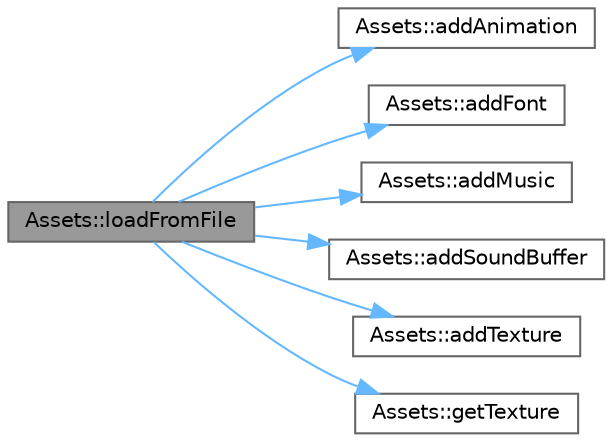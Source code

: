 digraph "Assets::loadFromFile"
{
 // LATEX_PDF_SIZE
  bgcolor="transparent";
  edge [fontname=Helvetica,fontsize=10,labelfontname=Helvetica,labelfontsize=10];
  node [fontname=Helvetica,fontsize=10,shape=box,height=0.2,width=0.4];
  rankdir="LR";
  Node1 [id="Node000001",label="Assets::loadFromFile",height=0.2,width=0.4,color="gray40", fillcolor="grey60", style="filled", fontcolor="black",tooltip=" "];
  Node1 -> Node2 [id="edge7_Node000001_Node000002",color="steelblue1",style="solid",tooltip=" "];
  Node2 [id="Node000002",label="Assets::addAnimation",height=0.2,width=0.4,color="grey40", fillcolor="white", style="filled",URL="$class_assets.html#a84caed537de59ad01d5d7061b9b2aa06",tooltip=" "];
  Node1 -> Node3 [id="edge8_Node000001_Node000003",color="steelblue1",style="solid",tooltip=" "];
  Node3 [id="Node000003",label="Assets::addFont",height=0.2,width=0.4,color="grey40", fillcolor="white", style="filled",URL="$class_assets.html#a3378e3ae3e66e6395b05869df9dd5262",tooltip=" "];
  Node1 -> Node4 [id="edge9_Node000001_Node000004",color="steelblue1",style="solid",tooltip=" "];
  Node4 [id="Node000004",label="Assets::addMusic",height=0.2,width=0.4,color="grey40", fillcolor="white", style="filled",URL="$class_assets.html#a314c5e6b15285a50cc1debe298887f92",tooltip=" "];
  Node1 -> Node5 [id="edge10_Node000001_Node000005",color="steelblue1",style="solid",tooltip=" "];
  Node5 [id="Node000005",label="Assets::addSoundBuffer",height=0.2,width=0.4,color="grey40", fillcolor="white", style="filled",URL="$class_assets.html#a11cd15f30f4d1c68cc17e254eba69a16",tooltip=" "];
  Node1 -> Node6 [id="edge11_Node000001_Node000006",color="steelblue1",style="solid",tooltip=" "];
  Node6 [id="Node000006",label="Assets::addTexture",height=0.2,width=0.4,color="grey40", fillcolor="white", style="filled",URL="$class_assets.html#ab02c9f34cbb12ec541e2fc94b828df14",tooltip=" "];
  Node1 -> Node7 [id="edge12_Node000001_Node000007",color="steelblue1",style="solid",tooltip=" "];
  Node7 [id="Node000007",label="Assets::getTexture",height=0.2,width=0.4,color="grey40", fillcolor="white", style="filled",URL="$class_assets.html#a181004ad24f0fe14ec4d10a284c578c3",tooltip=" "];
}

